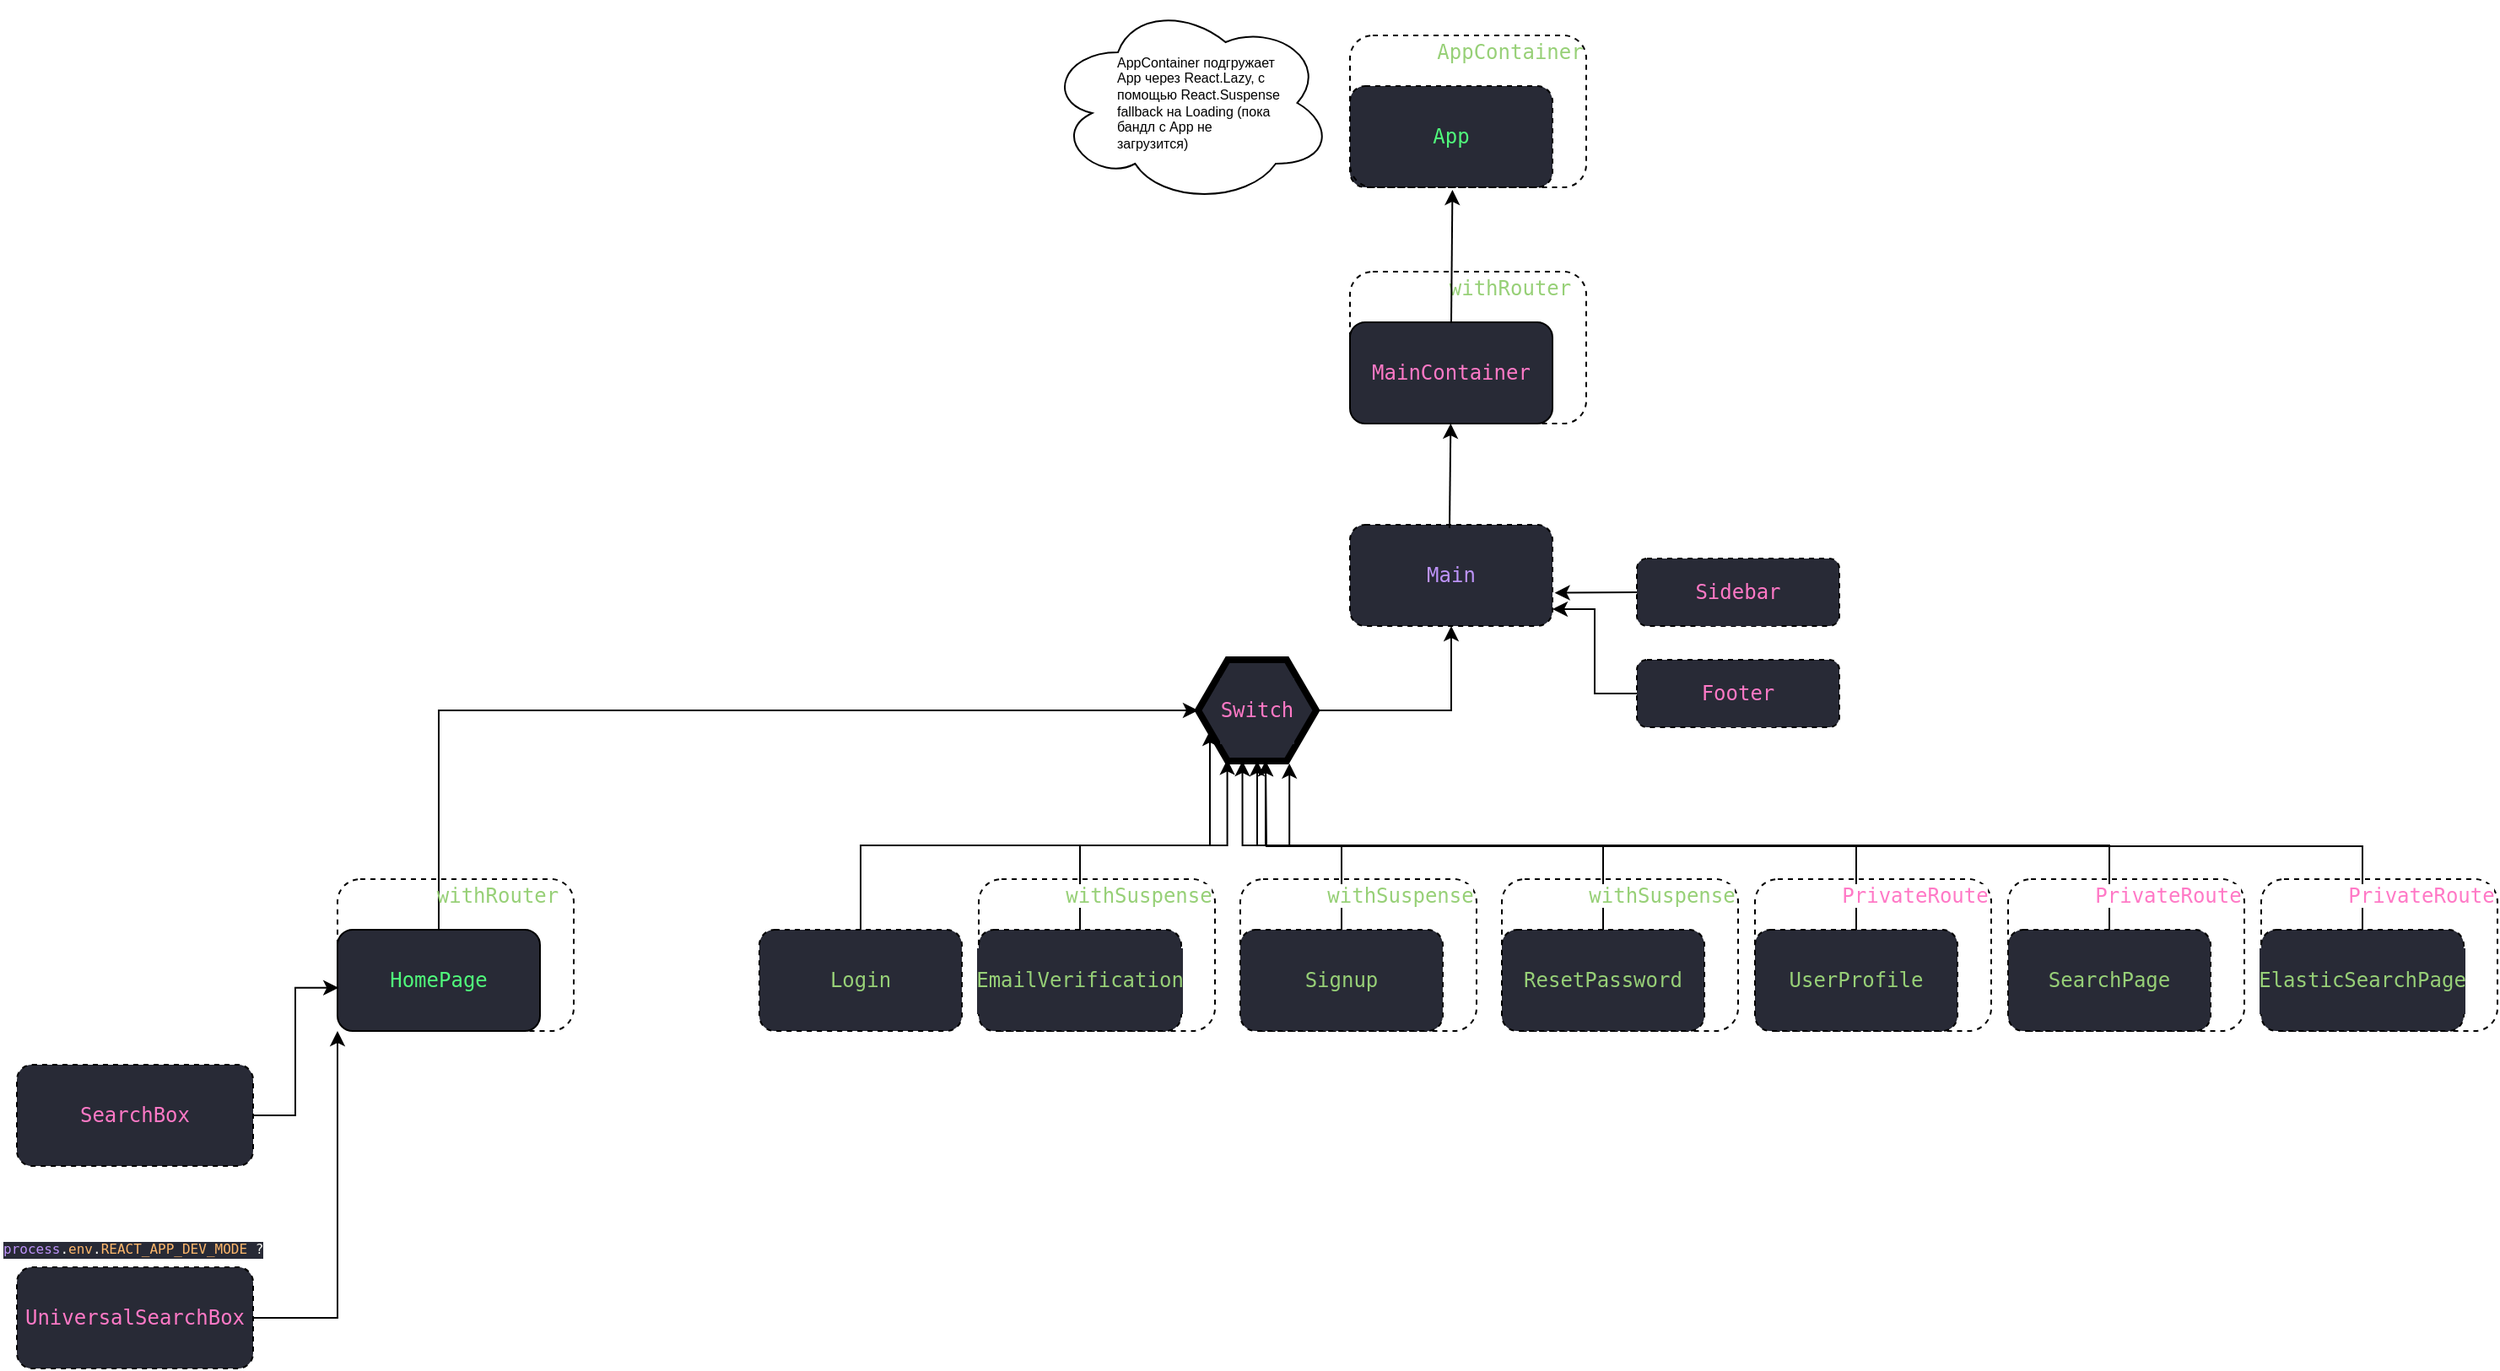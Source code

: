 <mxfile version="14.2.9" type="github">
  <diagram id="Ro7jjz4fnRqXt9O_3c3Q" name="Page-1">
    <mxGraphModel dx="1663" dy="1554" grid="1" gridSize="10" guides="1" tooltips="1" connect="1" arrows="1" fold="1" page="1" pageScale="1" pageWidth="850" pageHeight="1100" math="0" shadow="0">
      <root>
        <mxCell id="0" />
        <mxCell id="1" parent="0" />
        <mxCell id="s_XfVMtgGXcHWXwQwFxq-3" value="" style="rounded=1;whiteSpace=wrap;html=1;fillColor=none;dashed=1;" vertex="1" parent="1">
          <mxGeometry x="350" y="10" width="140" height="90" as="geometry" />
        </mxCell>
        <mxCell id="s_XfVMtgGXcHWXwQwFxq-1" value="&lt;pre style=&quot;background-color: #282a36 ; color: #f8f8f2 ; font-family: &amp;#34;jetbrains mono&amp;#34; , monospace ; font-size: 12 0pt&quot;&gt;&lt;span style=&quot;color: #ff79c6&quot;&gt;MainContainer&lt;/span&gt;&lt;/pre&gt;" style="rounded=1;whiteSpace=wrap;html=1;fillColor=#282A36;" vertex="1" parent="1">
          <mxGeometry x="350" y="40" width="120" height="60" as="geometry" />
        </mxCell>
        <mxCell id="s_XfVMtgGXcHWXwQwFxq-4" value="&lt;pre style=&quot;font-family: &amp;quot;jetbrains mono&amp;quot;, monospace;&quot;&gt;&lt;span style=&quot;&quot;&gt;withRouter&lt;/span&gt;&lt;/pre&gt;" style="text;html=1;align=center;verticalAlign=middle;whiteSpace=wrap;rounded=0;dashed=1;padding:10px;labelBackgroundColor=none;fontColor=#97D077;" vertex="1" parent="1">
          <mxGeometry x="410" y="10" width="70" height="20" as="geometry" />
        </mxCell>
        <mxCell id="s_XfVMtgGXcHWXwQwFxq-6" value="&lt;pre style=&quot;color: rgb(248, 248, 242); font-family: &amp;quot;jetbrains mono&amp;quot;, monospace;&quot;&gt;&lt;span style=&quot;color: #50fa7b&quot;&gt;App&lt;/span&gt;&lt;/pre&gt;" style="rounded=1;whiteSpace=wrap;html=1;dashed=1;labelBackgroundColor=#282A36;fontColor=#97D077;labelBorderColor=none;fillColor=#282A36;" vertex="1" parent="1">
          <mxGeometry x="350" y="-100" width="120" height="60" as="geometry" />
        </mxCell>
        <mxCell id="s_XfVMtgGXcHWXwQwFxq-8" value="&lt;pre style=&quot;color: rgb(248 , 248 , 242) ; font-family: &amp;#34;jetbrains mono&amp;#34; , monospace&quot;&gt;&lt;span style=&quot;color: #bd93f9&quot;&gt;Main&lt;/span&gt;&lt;/pre&gt;" style="rounded=1;whiteSpace=wrap;html=1;dashed=1;labelBackgroundColor=#282A36;fillColor=#282A36;fontColor=#97D077;" vertex="1" parent="1">
          <mxGeometry x="350" y="160" width="120" height="60" as="geometry" />
        </mxCell>
        <mxCell id="s_XfVMtgGXcHWXwQwFxq-10" value="" style="endArrow=classic;html=1;fontColor=#97D077;entryX=0.506;entryY=1.025;entryDx=0;entryDy=0;entryPerimeter=0;exitX=0.5;exitY=0;exitDx=0;exitDy=0;" edge="1" parent="1" source="s_XfVMtgGXcHWXwQwFxq-1" target="s_XfVMtgGXcHWXwQwFxq-6">
          <mxGeometry width="50" height="50" relative="1" as="geometry">
            <mxPoint x="430" y="40" as="sourcePoint" />
            <mxPoint x="480" y="-10" as="targetPoint" />
          </mxGeometry>
        </mxCell>
        <mxCell id="s_XfVMtgGXcHWXwQwFxq-11" value="" style="endArrow=classic;html=1;fontColor=#97D077;" edge="1" parent="1" target="s_XfVMtgGXcHWXwQwFxq-1">
          <mxGeometry width="50" height="50" relative="1" as="geometry">
            <mxPoint x="409" y="162" as="sourcePoint" />
            <mxPoint x="540" y="120" as="targetPoint" />
          </mxGeometry>
        </mxCell>
        <mxCell id="s_XfVMtgGXcHWXwQwFxq-12" value="&lt;pre style=&quot;color: rgb(248 , 248 , 242) ; font-family: &amp;#34;jetbrains mono&amp;#34; , monospace&quot;&gt;&lt;pre style=&quot;font-family: &amp;#34;jetbrains mono&amp;#34; , monospace&quot;&gt;&lt;span style=&quot;color: #ff79c6&quot;&gt;Sidebar&lt;/span&gt;&lt;/pre&gt;&lt;/pre&gt;" style="rounded=1;whiteSpace=wrap;html=1;dashed=1;labelBackgroundColor=#282A36;fillColor=#282A36;fontColor=#97D077;" vertex="1" parent="1">
          <mxGeometry x="520" y="180" width="120" height="40" as="geometry" />
        </mxCell>
        <mxCell id="s_XfVMtgGXcHWXwQwFxq-13" value="" style="endArrow=classic;html=1;fontColor=#97D077;entryX=1.011;entryY=0.672;entryDx=0;entryDy=0;entryPerimeter=0;exitX=0;exitY=0.5;exitDx=0;exitDy=0;" edge="1" parent="1" source="s_XfVMtgGXcHWXwQwFxq-12" target="s_XfVMtgGXcHWXwQwFxq-8">
          <mxGeometry width="50" height="50" relative="1" as="geometry">
            <mxPoint x="480" y="290" as="sourcePoint" />
            <mxPoint x="530" y="240" as="targetPoint" />
          </mxGeometry>
        </mxCell>
        <mxCell id="s_XfVMtgGXcHWXwQwFxq-33" style="edgeStyle=orthogonalEdgeStyle;rounded=0;orthogonalLoop=1;jettySize=auto;html=1;exitX=1;exitY=0.5;exitDx=0;exitDy=0;entryX=0.5;entryY=1;entryDx=0;entryDy=0;fontSize=8;fontColor=#000000;" edge="1" parent="1" source="s_XfVMtgGXcHWXwQwFxq-15" target="s_XfVMtgGXcHWXwQwFxq-8">
          <mxGeometry relative="1" as="geometry" />
        </mxCell>
        <mxCell id="s_XfVMtgGXcHWXwQwFxq-15" value="&lt;pre style=&quot;color: rgb(248 , 248 , 242) ; font-family: &amp;#34;jetbrains mono&amp;#34; , monospace&quot;&gt;&lt;span style=&quot;color: #ff79c6&quot;&gt;Switch&lt;/span&gt;&lt;/pre&gt;" style="shape=hexagon;html=1;whiteSpace=wrap;perimeter=hexagonPerimeter;strokeWidth=4;rounded=0;labelBackgroundColor=#282A36;fillColor=#282A36;fontColor=#97D077;" vertex="1" parent="1">
          <mxGeometry x="260" y="240" width="70" height="60" as="geometry" />
        </mxCell>
        <mxCell id="s_XfVMtgGXcHWXwQwFxq-23" value="" style="rounded=1;whiteSpace=wrap;html=1;fillColor=none;dashed=1;" vertex="1" parent="1">
          <mxGeometry x="350" y="-130" width="140" height="90" as="geometry" />
        </mxCell>
        <mxCell id="s_XfVMtgGXcHWXwQwFxq-24" value="&lt;pre style=&quot;font-family: &amp;#34;jetbrains mono&amp;#34; , monospace&quot;&gt;&lt;span&gt;AppContainer&lt;/span&gt;&lt;/pre&gt;" style="text;html=1;align=center;verticalAlign=middle;whiteSpace=wrap;rounded=0;dashed=1;padding:10px;labelBackgroundColor=none;fontColor=#97D077;" vertex="1" parent="1">
          <mxGeometry x="410" y="-130" width="70" height="20" as="geometry" />
        </mxCell>
        <mxCell id="s_XfVMtgGXcHWXwQwFxq-30" value="" style="group" vertex="1" connectable="0" parent="1">
          <mxGeometry x="170" y="-150" width="170" height="120" as="geometry" />
        </mxCell>
        <mxCell id="s_XfVMtgGXcHWXwQwFxq-28" value="" style="ellipse;shape=cloud;whiteSpace=wrap;html=1;rounded=0;labelBackgroundColor=none;strokeColor=#000000;fillColor=#ffffff;fontSize=8;fontColor=#000000;" vertex="1" parent="s_XfVMtgGXcHWXwQwFxq-30">
          <mxGeometry width="170" height="120" as="geometry" />
        </mxCell>
        <mxCell id="s_XfVMtgGXcHWXwQwFxq-29" value="AppContainer подгружает App через React.Lazy, с помощью React.Suspense fallback на Loading (пока бандл с App не загрузится)" style="text;html=1;align=left;verticalAlign=middle;whiteSpace=wrap;rounded=0;labelBackgroundColor=none;fontSize=8;" vertex="1" parent="s_XfVMtgGXcHWXwQwFxq-30">
          <mxGeometry x="40" y="40" width="100" height="40" as="geometry" />
        </mxCell>
        <mxCell id="s_XfVMtgGXcHWXwQwFxq-32" style="edgeStyle=orthogonalEdgeStyle;rounded=0;orthogonalLoop=1;jettySize=auto;html=1;exitX=0;exitY=0.5;exitDx=0;exitDy=0;entryX=1;entryY=0.833;entryDx=0;entryDy=0;entryPerimeter=0;fontSize=8;fontColor=#000000;" edge="1" parent="1" source="s_XfVMtgGXcHWXwQwFxq-31" target="s_XfVMtgGXcHWXwQwFxq-8">
          <mxGeometry relative="1" as="geometry" />
        </mxCell>
        <mxCell id="s_XfVMtgGXcHWXwQwFxq-31" value="&lt;pre style=&quot;color: rgb(248 , 248 , 242) ; font-family: &amp;#34;jetbrains mono&amp;#34; , monospace&quot;&gt;&lt;pre style=&quot;font-family: &amp;#34;jetbrains mono&amp;#34; , monospace&quot;&gt;&lt;span style=&quot;color: #ff79c6&quot;&gt;Footer&lt;/span&gt;&lt;/pre&gt;&lt;/pre&gt;" style="rounded=1;whiteSpace=wrap;html=1;dashed=1;labelBackgroundColor=#282A36;fillColor=#282A36;fontColor=#97D077;" vertex="1" parent="1">
          <mxGeometry x="520" y="240" width="120" height="40" as="geometry" />
        </mxCell>
        <mxCell id="s_XfVMtgGXcHWXwQwFxq-38" style="edgeStyle=orthogonalEdgeStyle;rounded=0;orthogonalLoop=1;jettySize=auto;html=1;exitX=0.5;exitY=0;exitDx=0;exitDy=0;entryX=0;entryY=0.5;entryDx=0;entryDy=0;fontSize=8;fontColor=#000000;" edge="1" parent="1" source="s_XfVMtgGXcHWXwQwFxq-36" target="s_XfVMtgGXcHWXwQwFxq-15">
          <mxGeometry relative="1" as="geometry" />
        </mxCell>
        <mxCell id="s_XfVMtgGXcHWXwQwFxq-46" style="edgeStyle=orthogonalEdgeStyle;rounded=0;orthogonalLoop=1;jettySize=auto;html=1;exitX=0.5;exitY=0;exitDx=0;exitDy=0;entryX=0;entryY=0.75;entryDx=0;entryDy=0;fontSize=8;fontColor=#000000;" edge="1" parent="1" source="s_XfVMtgGXcHWXwQwFxq-39" target="s_XfVMtgGXcHWXwQwFxq-15">
          <mxGeometry relative="1" as="geometry" />
        </mxCell>
        <mxCell id="s_XfVMtgGXcHWXwQwFxq-39" value="&lt;pre style=&quot;font-family: &amp;#34;jetbrains mono&amp;#34; , monospace&quot;&gt;&lt;pre style=&quot;font-family: &amp;#34;jetbrains mono&amp;#34; , monospace&quot;&gt;Login&lt;/pre&gt;&lt;/pre&gt;" style="rounded=1;whiteSpace=wrap;html=1;dashed=1;labelBackgroundColor=#282A36;fillColor=#282A36;fontColor=#97D077;" vertex="1" parent="1">
          <mxGeometry y="400" width="120" height="60" as="geometry" />
        </mxCell>
        <mxCell id="s_XfVMtgGXcHWXwQwFxq-53" style="edgeStyle=orthogonalEdgeStyle;rounded=0;orthogonalLoop=1;jettySize=auto;html=1;exitX=1;exitY=0.5;exitDx=0;exitDy=0;entryX=0.005;entryY=0.573;entryDx=0;entryDy=0;entryPerimeter=0;fontSize=8;fontColor=#000000;" edge="1" parent="1" source="s_XfVMtgGXcHWXwQwFxq-47" target="s_XfVMtgGXcHWXwQwFxq-36">
          <mxGeometry relative="1" as="geometry" />
        </mxCell>
        <mxCell id="s_XfVMtgGXcHWXwQwFxq-47" value="&lt;pre style=&quot;color: rgb(248 , 248 , 242) ; font-family: &amp;#34;jetbrains mono&amp;#34; , monospace&quot;&gt;&lt;pre style=&quot;font-family: &amp;#34;jetbrains mono&amp;#34; , monospace&quot;&gt;&lt;pre style=&quot;font-family: &amp;#34;jetbrains mono&amp;#34; , monospace&quot;&gt;&lt;span style=&quot;color: #ff79c6&quot;&gt;SearchBox&lt;/span&gt;&lt;/pre&gt;&lt;/pre&gt;&lt;/pre&gt;" style="rounded=1;whiteSpace=wrap;html=1;dashed=1;labelBackgroundColor=#282A36;fillColor=#282A36;fontColor=#97D077;" vertex="1" parent="1">
          <mxGeometry x="-440" y="480" width="140" height="60" as="geometry" />
        </mxCell>
        <mxCell id="s_XfVMtgGXcHWXwQwFxq-55" style="edgeStyle=orthogonalEdgeStyle;rounded=0;orthogonalLoop=1;jettySize=auto;html=1;exitX=1;exitY=0.5;exitDx=0;exitDy=0;entryX=0;entryY=1;entryDx=0;entryDy=0;fontSize=8;fontColor=#000000;" edge="1" parent="1" source="s_XfVMtgGXcHWXwQwFxq-48" target="s_XfVMtgGXcHWXwQwFxq-36">
          <mxGeometry relative="1" as="geometry" />
        </mxCell>
        <mxCell id="s_XfVMtgGXcHWXwQwFxq-48" value="&lt;pre style=&quot;color: rgb(248 , 248 , 242) ; font-family: &amp;#34;jetbrains mono&amp;#34; , monospace&quot;&gt;&lt;pre style=&quot;font-family: &amp;#34;jetbrains mono&amp;#34; , monospace&quot;&gt;&lt;pre style=&quot;font-family: &amp;#34;jetbrains mono&amp;#34; , monospace&quot;&gt;&lt;pre style=&quot;font-family: &amp;#34;jetbrains mono&amp;#34; , monospace&quot;&gt;&lt;span style=&quot;color: #ff79c6&quot;&gt;UniversalSearchBox&lt;/span&gt;&lt;/pre&gt;&lt;/pre&gt;&lt;/pre&gt;&lt;/pre&gt;" style="rounded=1;whiteSpace=wrap;html=1;dashed=1;labelBackgroundColor=#282A36;fillColor=#282A36;fontColor=#97D077;" vertex="1" parent="1">
          <mxGeometry x="-440" y="600" width="140" height="60" as="geometry" />
        </mxCell>
        <mxCell id="s_XfVMtgGXcHWXwQwFxq-50" value="&lt;pre style=&quot;background-color: #282a36 ; color: #f8f8f2 ; font-family: &amp;quot;jetbrains mono&amp;quot; , monospace ; font-size: 12 0pt&quot;&gt;&lt;span style=&quot;color: #bd93f9&quot;&gt;process&lt;/span&gt;.&lt;span style=&quot;color: #ffb86c&quot;&gt;env&lt;/span&gt;.&lt;span style=&quot;color: #ffb86c&quot;&gt;REACT_APP_DEV_MODE &lt;/span&gt;?&lt;/pre&gt;" style="text;whiteSpace=wrap;html=1;fontSize=8;fontColor=#000000;" vertex="1" parent="1">
          <mxGeometry x="-450" y="570" width="140" height="30" as="geometry" />
        </mxCell>
        <mxCell id="s_XfVMtgGXcHWXwQwFxq-57" style="edgeStyle=orthogonalEdgeStyle;rounded=0;orthogonalLoop=1;jettySize=auto;html=1;exitX=0.5;exitY=0;exitDx=0;exitDy=0;entryX=0.247;entryY=0.986;entryDx=0;entryDy=0;entryPerimeter=0;fontSize=8;fontColor=#000000;" edge="1" parent="1" source="s_XfVMtgGXcHWXwQwFxq-56" target="s_XfVMtgGXcHWXwQwFxq-15">
          <mxGeometry relative="1" as="geometry" />
        </mxCell>
        <mxCell id="s_XfVMtgGXcHWXwQwFxq-60" value="" style="group" vertex="1" connectable="0" parent="1">
          <mxGeometry x="-250" y="370" width="140" height="90" as="geometry" />
        </mxCell>
        <mxCell id="s_XfVMtgGXcHWXwQwFxq-35" value="" style="rounded=1;whiteSpace=wrap;html=1;fillColor=none;dashed=1;" vertex="1" parent="s_XfVMtgGXcHWXwQwFxq-60">
          <mxGeometry width="140" height="90" as="geometry" />
        </mxCell>
        <mxCell id="s_XfVMtgGXcHWXwQwFxq-37" value="&lt;pre style=&quot;font-family: &amp;quot;jetbrains mono&amp;quot;, monospace;&quot;&gt;&lt;span style=&quot;&quot;&gt;withRouter&lt;/span&gt;&lt;/pre&gt;" style="text;html=1;align=center;verticalAlign=middle;whiteSpace=wrap;rounded=0;dashed=1;padding:10px;labelBackgroundColor=none;fontColor=#97D077;" vertex="1" parent="s_XfVMtgGXcHWXwQwFxq-60">
          <mxGeometry x="60" width="70" height="20" as="geometry" />
        </mxCell>
        <mxCell id="s_XfVMtgGXcHWXwQwFxq-36" value="&lt;pre style=&quot;background-color: #282a36 ; color: #f8f8f2 ; font-family: &amp;#34;jetbrains mono&amp;#34; , monospace ; font-size: 12 0pt&quot;&gt;&lt;pre style=&quot;font-family: &amp;#34;jetbrains mono&amp;#34; , monospace&quot;&gt;&lt;span style=&quot;color: #50fa7b&quot;&gt;HomePage&lt;/span&gt;&lt;/pre&gt;&lt;/pre&gt;" style="rounded=1;whiteSpace=wrap;html=1;fillColor=#282A36;" vertex="1" parent="s_XfVMtgGXcHWXwQwFxq-60">
          <mxGeometry y="30" width="120" height="60" as="geometry" />
        </mxCell>
        <mxCell id="s_XfVMtgGXcHWXwQwFxq-69" value="" style="group" vertex="1" connectable="0" parent="1">
          <mxGeometry x="130" y="370" width="140" height="90" as="geometry" />
        </mxCell>
        <mxCell id="s_XfVMtgGXcHWXwQwFxq-58" value="" style="rounded=1;whiteSpace=wrap;html=1;fillColor=none;dashed=1;" vertex="1" parent="s_XfVMtgGXcHWXwQwFxq-69">
          <mxGeometry width="140" height="90" as="geometry" />
        </mxCell>
        <mxCell id="s_XfVMtgGXcHWXwQwFxq-56" value="&lt;pre style=&quot;font-family: &amp;#34;jetbrains mono&amp;#34; , monospace&quot;&gt;&lt;pre style=&quot;font-family: &amp;#34;jetbrains mono&amp;#34; , monospace&quot;&gt;&lt;pre style=&quot;font-family: &amp;#34;jetbrains mono&amp;#34; , monospace&quot;&gt;EmailVerification&lt;/pre&gt;&lt;/pre&gt;&lt;/pre&gt;" style="rounded=1;whiteSpace=wrap;html=1;dashed=1;labelBackgroundColor=#282A36;fillColor=#282A36;fontColor=#97D077;" vertex="1" parent="s_XfVMtgGXcHWXwQwFxq-69">
          <mxGeometry y="30" width="120" height="60" as="geometry" />
        </mxCell>
        <mxCell id="s_XfVMtgGXcHWXwQwFxq-59" value="&lt;pre style=&quot;font-family: &amp;#34;jetbrains mono&amp;#34; , monospace&quot;&gt;&lt;pre style=&quot;font-family: &amp;#34;jetbrains mono&amp;#34; , monospace&quot;&gt;&lt;span style=&quot;background-color: rgb(255 , 255 , 255)&quot;&gt;withSuspense&lt;/span&gt;&lt;/pre&gt;&lt;/pre&gt;" style="text;html=1;align=center;verticalAlign=middle;whiteSpace=wrap;rounded=0;dashed=1;padding:10px;labelBackgroundColor=none;fontColor=#97D077;" vertex="1" parent="s_XfVMtgGXcHWXwQwFxq-69">
          <mxGeometry x="60" width="70" height="20" as="geometry" />
        </mxCell>
        <mxCell id="s_XfVMtgGXcHWXwQwFxq-74" style="edgeStyle=orthogonalEdgeStyle;rounded=0;orthogonalLoop=1;jettySize=auto;html=1;exitX=0.5;exitY=0;exitDx=0;exitDy=0;entryX=0.375;entryY=1;entryDx=0;entryDy=0;fontSize=8;fontColor=#000000;" edge="1" parent="1" source="s_XfVMtgGXcHWXwQwFxq-72" target="s_XfVMtgGXcHWXwQwFxq-15">
          <mxGeometry relative="1" as="geometry" />
        </mxCell>
        <mxCell id="s_XfVMtgGXcHWXwQwFxq-70" value="" style="group" vertex="1" connectable="0" parent="1">
          <mxGeometry x="285" y="370" width="140" height="90" as="geometry" />
        </mxCell>
        <mxCell id="s_XfVMtgGXcHWXwQwFxq-71" value="" style="rounded=1;whiteSpace=wrap;html=1;fillColor=none;dashed=1;" vertex="1" parent="s_XfVMtgGXcHWXwQwFxq-70">
          <mxGeometry width="140" height="90" as="geometry" />
        </mxCell>
        <mxCell id="s_XfVMtgGXcHWXwQwFxq-72" value="&lt;pre style=&quot;font-family: &amp;#34;jetbrains mono&amp;#34; , monospace&quot;&gt;&lt;pre style=&quot;font-family: &amp;#34;jetbrains mono&amp;#34; , monospace&quot;&gt;&lt;pre style=&quot;font-family: &amp;#34;jetbrains mono&amp;#34; , monospace&quot;&gt;&lt;pre style=&quot;font-family: &amp;#34;jetbrains mono&amp;#34; , monospace&quot;&gt;Signup&lt;/pre&gt;&lt;/pre&gt;&lt;/pre&gt;&lt;/pre&gt;" style="rounded=1;whiteSpace=wrap;html=1;dashed=1;labelBackgroundColor=#282A36;fillColor=#282A36;fontColor=#97D077;" vertex="1" parent="s_XfVMtgGXcHWXwQwFxq-70">
          <mxGeometry y="30" width="120" height="60" as="geometry" />
        </mxCell>
        <mxCell id="s_XfVMtgGXcHWXwQwFxq-73" value="&lt;pre style=&quot;font-family: &amp;#34;jetbrains mono&amp;#34; , monospace&quot;&gt;&lt;pre style=&quot;font-family: &amp;#34;jetbrains mono&amp;#34; , monospace&quot;&gt;&lt;span style=&quot;background-color: rgb(255 , 255 , 255)&quot;&gt;withSuspense&lt;/span&gt;&lt;/pre&gt;&lt;/pre&gt;" style="text;html=1;align=center;verticalAlign=middle;whiteSpace=wrap;rounded=0;dashed=1;padding:10px;labelBackgroundColor=none;fontColor=#97D077;" vertex="1" parent="s_XfVMtgGXcHWXwQwFxq-70">
          <mxGeometry x="60" width="70" height="20" as="geometry" />
        </mxCell>
        <mxCell id="s_XfVMtgGXcHWXwQwFxq-79" style="edgeStyle=orthogonalEdgeStyle;rounded=0;orthogonalLoop=1;jettySize=auto;html=1;exitX=0.5;exitY=0;exitDx=0;exitDy=0;entryX=0.571;entryY=1;entryDx=0;entryDy=0;entryPerimeter=0;fontSize=8;fontColor=#000000;" edge="1" parent="1" source="s_XfVMtgGXcHWXwQwFxq-77" target="s_XfVMtgGXcHWXwQwFxq-15">
          <mxGeometry relative="1" as="geometry" />
        </mxCell>
        <mxCell id="s_XfVMtgGXcHWXwQwFxq-93" style="edgeStyle=orthogonalEdgeStyle;rounded=0;orthogonalLoop=1;jettySize=auto;html=1;exitX=0.5;exitY=0;exitDx=0;exitDy=0;entryX=0.773;entryY=1.024;entryDx=0;entryDy=0;entryPerimeter=0;fontSize=8;fontColor=#000000;" edge="1" parent="1" source="s_XfVMtgGXcHWXwQwFxq-82" target="s_XfVMtgGXcHWXwQwFxq-15">
          <mxGeometry relative="1" as="geometry" />
        </mxCell>
        <mxCell id="s_XfVMtgGXcHWXwQwFxq-94" style="edgeStyle=orthogonalEdgeStyle;rounded=0;orthogonalLoop=1;jettySize=auto;html=1;exitX=0.5;exitY=0;exitDx=0;exitDy=0;fontSize=8;fontColor=#000000;" edge="1" parent="1" source="s_XfVMtgGXcHWXwQwFxq-87" target="s_XfVMtgGXcHWXwQwFxq-15">
          <mxGeometry relative="1" as="geometry" />
        </mxCell>
        <mxCell id="s_XfVMtgGXcHWXwQwFxq-95" style="edgeStyle=orthogonalEdgeStyle;rounded=0;orthogonalLoop=1;jettySize=auto;html=1;exitX=0.5;exitY=0;exitDx=0;exitDy=0;fontSize=8;fontColor=#000000;" edge="1" parent="1" source="s_XfVMtgGXcHWXwQwFxq-91">
          <mxGeometry relative="1" as="geometry">
            <mxPoint x="300" y="300" as="targetPoint" />
          </mxGeometry>
        </mxCell>
        <mxCell id="s_XfVMtgGXcHWXwQwFxq-89" value="" style="group" vertex="1" connectable="0" parent="1">
          <mxGeometry x="890" y="370" width="140" height="90" as="geometry" />
        </mxCell>
        <mxCell id="s_XfVMtgGXcHWXwQwFxq-90" value="" style="rounded=1;whiteSpace=wrap;html=1;fillColor=none;dashed=1;" vertex="1" parent="s_XfVMtgGXcHWXwQwFxq-89">
          <mxGeometry width="140" height="90" as="geometry" />
        </mxCell>
        <mxCell id="s_XfVMtgGXcHWXwQwFxq-91" value="&lt;pre style=&quot;font-family: &amp;#34;jetbrains mono&amp;#34; , monospace&quot;&gt;&lt;pre style=&quot;font-family: &amp;#34;jetbrains mono&amp;#34; , monospace&quot;&gt;&lt;pre style=&quot;font-family: &amp;#34;jetbrains mono&amp;#34; , monospace&quot;&gt;&lt;pre style=&quot;font-family: &amp;#34;jetbrains mono&amp;#34; , monospace&quot;&gt;&lt;pre style=&quot;font-family: &amp;#34;jetbrains mono&amp;#34; , monospace&quot;&gt;&lt;pre style=&quot;font-family: &amp;#34;jetbrains mono&amp;#34; , monospace&quot;&gt;&lt;pre style=&quot;font-family: &amp;#34;jetbrains mono&amp;#34; , monospace&quot;&gt;&lt;pre style=&quot;font-family: &amp;#34;jetbrains mono&amp;#34; , monospace&quot;&gt;ElasticSearchPage&lt;/pre&gt;&lt;/pre&gt;&lt;/pre&gt;&lt;/pre&gt;&lt;/pre&gt;&lt;/pre&gt;&lt;/pre&gt;&lt;/pre&gt;" style="rounded=1;whiteSpace=wrap;html=1;dashed=1;labelBackgroundColor=#282A36;fillColor=#282A36;fontColor=#97D077;" vertex="1" parent="s_XfVMtgGXcHWXwQwFxq-89">
          <mxGeometry y="30" width="120" height="60" as="geometry" />
        </mxCell>
        <mxCell id="s_XfVMtgGXcHWXwQwFxq-92" value="&lt;pre style=&quot;font-family: &amp;#34;jetbrains mono&amp;#34; , monospace&quot;&gt;&lt;pre style=&quot;font-family: &amp;#34;jetbrains mono&amp;#34; , monospace&quot;&gt;&lt;pre style=&quot;color: rgb(248 , 248 , 242) ; font-family: &amp;#34;jetbrains mono&amp;#34; , monospace&quot;&gt;&lt;span style=&quot;color: rgb(255 , 121 , 198) ; background-color: rgb(255 , 255 , 255)&quot;&gt;PrivateRoute&lt;/span&gt;&lt;/pre&gt;&lt;/pre&gt;&lt;/pre&gt;" style="text;html=1;align=center;verticalAlign=middle;whiteSpace=wrap;rounded=0;dashed=1;padding:10px;labelBackgroundColor=none;fontColor=#97D077;" vertex="1" parent="s_XfVMtgGXcHWXwQwFxq-89">
          <mxGeometry x="60" width="70" height="20" as="geometry" />
        </mxCell>
        <mxCell id="s_XfVMtgGXcHWXwQwFxq-85" value="" style="group" vertex="1" connectable="0" parent="1">
          <mxGeometry x="740" y="370" width="140" height="90" as="geometry" />
        </mxCell>
        <mxCell id="s_XfVMtgGXcHWXwQwFxq-86" value="" style="rounded=1;whiteSpace=wrap;html=1;fillColor=none;dashed=1;" vertex="1" parent="s_XfVMtgGXcHWXwQwFxq-85">
          <mxGeometry width="140" height="90" as="geometry" />
        </mxCell>
        <mxCell id="s_XfVMtgGXcHWXwQwFxq-87" value="&lt;pre style=&quot;font-family: &amp;#34;jetbrains mono&amp;#34; , monospace&quot;&gt;&lt;pre style=&quot;font-family: &amp;#34;jetbrains mono&amp;#34; , monospace&quot;&gt;&lt;pre style=&quot;font-family: &amp;#34;jetbrains mono&amp;#34; , monospace&quot;&gt;&lt;pre style=&quot;font-family: &amp;#34;jetbrains mono&amp;#34; , monospace&quot;&gt;&lt;pre style=&quot;font-family: &amp;#34;jetbrains mono&amp;#34; , monospace&quot;&gt;&lt;pre style=&quot;font-family: &amp;#34;jetbrains mono&amp;#34; , monospace&quot;&gt;&lt;pre style=&quot;font-family: &amp;#34;jetbrains mono&amp;#34; , monospace&quot;&gt;SearchPage&lt;/pre&gt;&lt;/pre&gt;&lt;/pre&gt;&lt;/pre&gt;&lt;/pre&gt;&lt;/pre&gt;&lt;/pre&gt;" style="rounded=1;whiteSpace=wrap;html=1;dashed=1;labelBackgroundColor=#282A36;fillColor=#282A36;fontColor=#97D077;" vertex="1" parent="s_XfVMtgGXcHWXwQwFxq-85">
          <mxGeometry y="30" width="120" height="60" as="geometry" />
        </mxCell>
        <mxCell id="s_XfVMtgGXcHWXwQwFxq-88" value="&lt;pre style=&quot;font-family: &amp;#34;jetbrains mono&amp;#34; , monospace&quot;&gt;&lt;pre style=&quot;font-family: &amp;#34;jetbrains mono&amp;#34; , monospace&quot;&gt;&lt;pre style=&quot;color: rgb(248 , 248 , 242) ; font-family: &amp;#34;jetbrains mono&amp;#34; , monospace&quot;&gt;&lt;span style=&quot;color: rgb(255 , 121 , 198) ; background-color: rgb(255 , 255 , 255)&quot;&gt;PrivateRoute&lt;/span&gt;&lt;/pre&gt;&lt;/pre&gt;&lt;/pre&gt;" style="text;html=1;align=center;verticalAlign=middle;whiteSpace=wrap;rounded=0;dashed=1;padding:10px;labelBackgroundColor=none;fontColor=#97D077;" vertex="1" parent="s_XfVMtgGXcHWXwQwFxq-85">
          <mxGeometry x="60" width="70" height="20" as="geometry" />
        </mxCell>
        <mxCell id="s_XfVMtgGXcHWXwQwFxq-80" value="" style="group" vertex="1" connectable="0" parent="1">
          <mxGeometry x="590" y="370" width="140" height="90" as="geometry" />
        </mxCell>
        <mxCell id="s_XfVMtgGXcHWXwQwFxq-81" value="" style="rounded=1;whiteSpace=wrap;html=1;fillColor=none;dashed=1;" vertex="1" parent="s_XfVMtgGXcHWXwQwFxq-80">
          <mxGeometry width="140" height="90" as="geometry" />
        </mxCell>
        <mxCell id="s_XfVMtgGXcHWXwQwFxq-82" value="&lt;pre style=&quot;font-family: &amp;#34;jetbrains mono&amp;#34; , monospace&quot;&gt;&lt;pre style=&quot;font-family: &amp;#34;jetbrains mono&amp;#34; , monospace&quot;&gt;&lt;pre style=&quot;font-family: &amp;#34;jetbrains mono&amp;#34; , monospace&quot;&gt;&lt;pre style=&quot;font-family: &amp;#34;jetbrains mono&amp;#34; , monospace&quot;&gt;&lt;pre style=&quot;font-family: &amp;#34;jetbrains mono&amp;#34; , monospace&quot;&gt;&lt;pre style=&quot;font-family: &amp;#34;jetbrains mono&amp;#34; , monospace&quot;&gt;UserProfile&lt;/pre&gt;&lt;/pre&gt;&lt;/pre&gt;&lt;/pre&gt;&lt;/pre&gt;&lt;/pre&gt;" style="rounded=1;whiteSpace=wrap;html=1;dashed=1;labelBackgroundColor=#282A36;fillColor=#282A36;fontColor=#97D077;" vertex="1" parent="s_XfVMtgGXcHWXwQwFxq-80">
          <mxGeometry y="30" width="120" height="60" as="geometry" />
        </mxCell>
        <mxCell id="s_XfVMtgGXcHWXwQwFxq-83" value="&lt;pre style=&quot;font-family: &amp;#34;jetbrains mono&amp;#34; , monospace&quot;&gt;&lt;pre style=&quot;font-family: &amp;#34;jetbrains mono&amp;#34; , monospace&quot;&gt;&lt;pre style=&quot;color: rgb(248 , 248 , 242) ; font-family: &amp;#34;jetbrains mono&amp;#34; , monospace&quot;&gt;&lt;span style=&quot;color: rgb(255 , 121 , 198) ; background-color: rgb(255 , 255 , 255)&quot;&gt;PrivateRoute&lt;/span&gt;&lt;/pre&gt;&lt;/pre&gt;&lt;/pre&gt;" style="text;html=1;align=center;verticalAlign=middle;whiteSpace=wrap;rounded=0;dashed=1;padding:10px;labelBackgroundColor=none;fontColor=#97D077;" vertex="1" parent="s_XfVMtgGXcHWXwQwFxq-80">
          <mxGeometry x="60" width="70" height="20" as="geometry" />
        </mxCell>
        <mxCell id="s_XfVMtgGXcHWXwQwFxq-75" value="" style="group" vertex="1" connectable="0" parent="1">
          <mxGeometry x="440" y="370" width="140" height="90" as="geometry" />
        </mxCell>
        <mxCell id="s_XfVMtgGXcHWXwQwFxq-76" value="" style="rounded=1;whiteSpace=wrap;html=1;fillColor=none;dashed=1;" vertex="1" parent="s_XfVMtgGXcHWXwQwFxq-75">
          <mxGeometry width="140" height="90" as="geometry" />
        </mxCell>
        <mxCell id="s_XfVMtgGXcHWXwQwFxq-77" value="&lt;pre style=&quot;font-family: &amp;#34;jetbrains mono&amp;#34; , monospace&quot;&gt;&lt;pre style=&quot;font-family: &amp;#34;jetbrains mono&amp;#34; , monospace&quot;&gt;&lt;pre style=&quot;font-family: &amp;#34;jetbrains mono&amp;#34; , monospace&quot;&gt;&lt;pre style=&quot;font-family: &amp;#34;jetbrains mono&amp;#34; , monospace&quot;&gt;&lt;pre style=&quot;font-family: &amp;#34;jetbrains mono&amp;#34; , monospace&quot;&gt;ResetPassword&lt;/pre&gt;&lt;/pre&gt;&lt;/pre&gt;&lt;/pre&gt;&lt;/pre&gt;" style="rounded=1;whiteSpace=wrap;html=1;dashed=1;labelBackgroundColor=#282A36;fillColor=#282A36;fontColor=#97D077;" vertex="1" parent="s_XfVMtgGXcHWXwQwFxq-75">
          <mxGeometry y="30" width="120" height="60" as="geometry" />
        </mxCell>
        <mxCell id="s_XfVMtgGXcHWXwQwFxq-78" value="&lt;pre style=&quot;font-family: &amp;#34;jetbrains mono&amp;#34; , monospace&quot;&gt;&lt;pre style=&quot;font-family: &amp;#34;jetbrains mono&amp;#34; , monospace&quot;&gt;&lt;span style=&quot;background-color: rgb(255 , 255 , 255)&quot;&gt;withSuspense&lt;/span&gt;&lt;/pre&gt;&lt;/pre&gt;" style="text;html=1;align=center;verticalAlign=middle;whiteSpace=wrap;rounded=0;dashed=1;padding:10px;labelBackgroundColor=none;fontColor=#97D077;" vertex="1" parent="s_XfVMtgGXcHWXwQwFxq-75">
          <mxGeometry x="60" width="70" height="20" as="geometry" />
        </mxCell>
      </root>
    </mxGraphModel>
  </diagram>
</mxfile>

